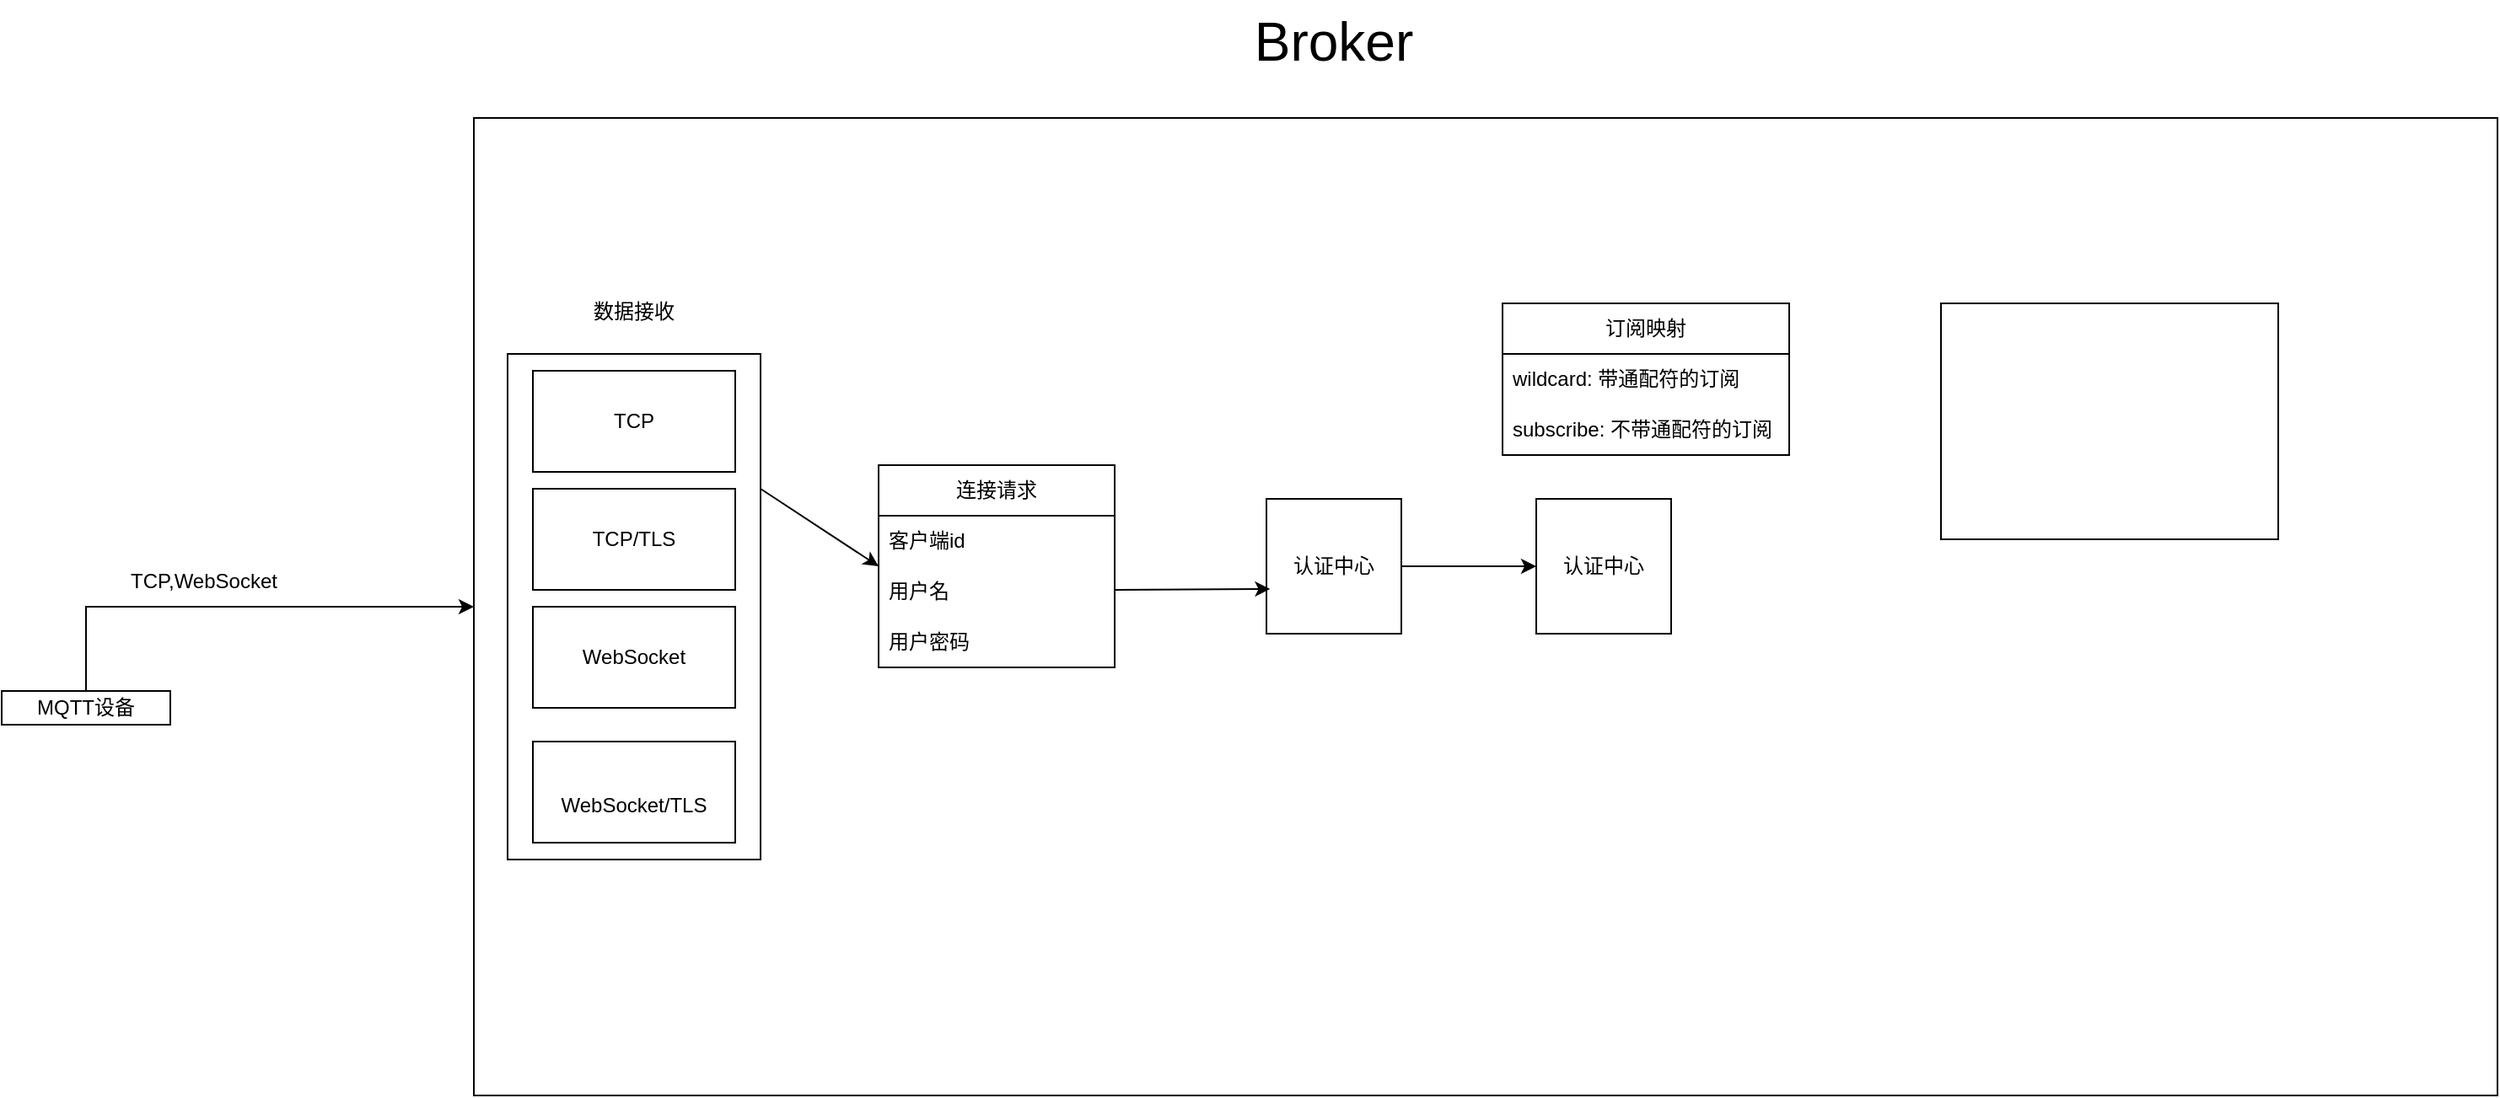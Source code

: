 <mxfile version="23.0.2" type="github">
  <diagram name="第 1 页" id="UdXrYW2Pqg9ORStJ3tc1">
    <mxGraphModel dx="1147" dy="629" grid="1" gridSize="10" guides="1" tooltips="1" connect="1" arrows="1" fold="1" page="1" pageScale="1" pageWidth="827" pageHeight="1169" math="0" shadow="0">
      <root>
        <mxCell id="0" />
        <mxCell id="1" parent="0" />
        <mxCell id="aZfrWmVk_a12c1NfkREl-3" value="" style="rounded=0;whiteSpace=wrap;html=1;" vertex="1" parent="1">
          <mxGeometry x="360" y="140" width="1200" height="580" as="geometry" />
        </mxCell>
        <mxCell id="aZfrWmVk_a12c1NfkREl-2" value="MQTT设备" style="rounded=0;whiteSpace=wrap;html=1;" vertex="1" parent="1">
          <mxGeometry x="80" y="480" width="100" height="20" as="geometry" />
        </mxCell>
        <mxCell id="aZfrWmVk_a12c1NfkREl-4" value="" style="endArrow=classic;html=1;rounded=0;entryX=0;entryY=0.5;entryDx=0;entryDy=0;exitX=0.5;exitY=0;exitDx=0;exitDy=0;" edge="1" parent="1" source="aZfrWmVk_a12c1NfkREl-2" target="aZfrWmVk_a12c1NfkREl-3">
          <mxGeometry width="50" height="50" relative="1" as="geometry">
            <mxPoint x="150" y="260" as="sourcePoint" />
            <mxPoint x="200" y="210" as="targetPoint" />
            <Array as="points">
              <mxPoint x="130" y="430" />
            </Array>
          </mxGeometry>
        </mxCell>
        <mxCell id="aZfrWmVk_a12c1NfkREl-5" value="TCP,WebSocket" style="text;html=1;strokeColor=none;fillColor=none;align=center;verticalAlign=middle;whiteSpace=wrap;rounded=0;" vertex="1" parent="1">
          <mxGeometry x="150" y="400" width="100" height="30" as="geometry" />
        </mxCell>
        <mxCell id="aZfrWmVk_a12c1NfkREl-11" value="" style="rounded=0;whiteSpace=wrap;html=1;movable=1;resizable=1;rotatable=1;deletable=1;editable=1;locked=0;connectable=1;" vertex="1" parent="1">
          <mxGeometry x="380" y="280" width="150" height="300" as="geometry" />
        </mxCell>
        <mxCell id="aZfrWmVk_a12c1NfkREl-9" value="TCP/TLS" style="rounded=0;whiteSpace=wrap;html=1;" vertex="1" parent="1">
          <mxGeometry x="395" y="360" width="120" height="60" as="geometry" />
        </mxCell>
        <mxCell id="aZfrWmVk_a12c1NfkREl-8" value="TCP" style="rounded=0;whiteSpace=wrap;html=1;" vertex="1" parent="1">
          <mxGeometry x="395" y="290" width="120" height="60" as="geometry" />
        </mxCell>
        <mxCell id="aZfrWmVk_a12c1NfkREl-7" value="WebSocket" style="rounded=0;whiteSpace=wrap;html=1;" vertex="1" parent="1">
          <mxGeometry x="395" y="430" width="120" height="60" as="geometry" />
        </mxCell>
        <mxCell id="aZfrWmVk_a12c1NfkREl-10" value="&lt;br style=&quot;border-color: var(--border-color);&quot;&gt;WebSocket/TLS" style="rounded=0;whiteSpace=wrap;html=1;" vertex="1" parent="1">
          <mxGeometry x="395" y="510" width="120" height="60" as="geometry" />
        </mxCell>
        <mxCell id="aZfrWmVk_a12c1NfkREl-12" value="数据接收" style="text;html=1;strokeColor=none;fillColor=none;align=center;verticalAlign=middle;whiteSpace=wrap;rounded=0;" vertex="1" parent="1">
          <mxGeometry x="425" y="240" width="60" height="30" as="geometry" />
        </mxCell>
        <mxCell id="aZfrWmVk_a12c1NfkREl-13" value="&lt;font style=&quot;font-size: 32px;&quot;&gt;Broker&lt;/font&gt;" style="text;html=1;strokeColor=none;fillColor=none;align=center;verticalAlign=middle;whiteSpace=wrap;rounded=0;" vertex="1" parent="1">
          <mxGeometry x="740" y="70" width="260" height="50" as="geometry" />
        </mxCell>
        <mxCell id="aZfrWmVk_a12c1NfkREl-16" value="订阅映射" style="swimlane;fontStyle=0;childLayout=stackLayout;horizontal=1;startSize=30;horizontalStack=0;resizeParent=1;resizeParentMax=0;resizeLast=0;collapsible=1;marginBottom=0;whiteSpace=wrap;html=1;" vertex="1" parent="1">
          <mxGeometry x="970" y="250" width="170" height="90" as="geometry">
            <mxRectangle x="860" y="260" width="90" height="30" as="alternateBounds" />
          </mxGeometry>
        </mxCell>
        <mxCell id="aZfrWmVk_a12c1NfkREl-17" value="wildcard: 带通配符的订阅" style="text;strokeColor=none;fillColor=none;align=left;verticalAlign=middle;spacingLeft=4;spacingRight=4;overflow=hidden;points=[[0,0.5],[1,0.5]];portConstraint=eastwest;rotatable=0;whiteSpace=wrap;html=1;" vertex="1" parent="aZfrWmVk_a12c1NfkREl-16">
          <mxGeometry y="30" width="170" height="30" as="geometry" />
        </mxCell>
        <mxCell id="aZfrWmVk_a12c1NfkREl-18" value="subscribe: 不带通配符的订阅" style="text;strokeColor=none;fillColor=none;align=left;verticalAlign=middle;spacingLeft=4;spacingRight=4;overflow=hidden;points=[[0,0.5],[1,0.5]];portConstraint=eastwest;rotatable=0;whiteSpace=wrap;html=1;" vertex="1" parent="aZfrWmVk_a12c1NfkREl-16">
          <mxGeometry y="60" width="170" height="30" as="geometry" />
        </mxCell>
        <mxCell id="aZfrWmVk_a12c1NfkREl-20" value="连接请求" style="swimlane;fontStyle=0;childLayout=stackLayout;horizontal=1;startSize=30;horizontalStack=0;resizeParent=1;resizeParentMax=0;resizeLast=0;collapsible=1;marginBottom=0;whiteSpace=wrap;html=1;" vertex="1" parent="1">
          <mxGeometry x="600" y="346" width="140" height="120" as="geometry">
            <mxRectangle x="600" y="346" width="90" height="30" as="alternateBounds" />
          </mxGeometry>
        </mxCell>
        <mxCell id="aZfrWmVk_a12c1NfkREl-21" value="客户端id" style="text;strokeColor=none;fillColor=none;align=left;verticalAlign=middle;spacingLeft=4;spacingRight=4;overflow=hidden;points=[[0,0.5],[1,0.5]];portConstraint=eastwest;rotatable=0;whiteSpace=wrap;html=1;" vertex="1" parent="aZfrWmVk_a12c1NfkREl-20">
          <mxGeometry y="30" width="140" height="30" as="geometry" />
        </mxCell>
        <mxCell id="aZfrWmVk_a12c1NfkREl-22" value="用户名" style="text;strokeColor=none;fillColor=none;align=left;verticalAlign=middle;spacingLeft=4;spacingRight=4;overflow=hidden;points=[[0,0.5],[1,0.5]];portConstraint=eastwest;rotatable=0;whiteSpace=wrap;html=1;" vertex="1" parent="aZfrWmVk_a12c1NfkREl-20">
          <mxGeometry y="60" width="140" height="30" as="geometry" />
        </mxCell>
        <mxCell id="aZfrWmVk_a12c1NfkREl-23" value="用户密码" style="text;strokeColor=none;fillColor=none;align=left;verticalAlign=middle;spacingLeft=4;spacingRight=4;overflow=hidden;points=[[0,0.5],[1,0.5]];portConstraint=eastwest;rotatable=0;whiteSpace=wrap;html=1;" vertex="1" parent="aZfrWmVk_a12c1NfkREl-20">
          <mxGeometry y="90" width="140" height="30" as="geometry" />
        </mxCell>
        <mxCell id="aZfrWmVk_a12c1NfkREl-26" value="" style="endArrow=classic;html=1;rounded=0;entryX=0;entryY=0.5;entryDx=0;entryDy=0;" edge="1" parent="1" target="aZfrWmVk_a12c1NfkREl-20">
          <mxGeometry width="50" height="50" relative="1" as="geometry">
            <mxPoint x="530" y="360" as="sourcePoint" />
            <mxPoint x="580" y="310" as="targetPoint" />
          </mxGeometry>
        </mxCell>
        <mxCell id="aZfrWmVk_a12c1NfkREl-31" value="" style="edgeStyle=orthogonalEdgeStyle;rounded=0;orthogonalLoop=1;jettySize=auto;html=1;" edge="1" parent="1" source="aZfrWmVk_a12c1NfkREl-28" target="aZfrWmVk_a12c1NfkREl-30">
          <mxGeometry relative="1" as="geometry" />
        </mxCell>
        <mxCell id="aZfrWmVk_a12c1NfkREl-28" value="认证中心" style="whiteSpace=wrap;html=1;aspect=fixed;" vertex="1" parent="1">
          <mxGeometry x="830" y="366" width="80" height="80" as="geometry" />
        </mxCell>
        <mxCell id="aZfrWmVk_a12c1NfkREl-29" value="" style="endArrow=classic;html=1;rounded=0;entryX=0.028;entryY=0.668;entryDx=0;entryDy=0;entryPerimeter=0;" edge="1" parent="1" target="aZfrWmVk_a12c1NfkREl-28">
          <mxGeometry width="50" height="50" relative="1" as="geometry">
            <mxPoint x="740" y="420" as="sourcePoint" />
            <mxPoint x="790" y="370" as="targetPoint" />
          </mxGeometry>
        </mxCell>
        <mxCell id="aZfrWmVk_a12c1NfkREl-30" value="认证中心" style="whiteSpace=wrap;html=1;aspect=fixed;" vertex="1" parent="1">
          <mxGeometry x="990" y="366" width="80" height="80" as="geometry" />
        </mxCell>
        <mxCell id="aZfrWmVk_a12c1NfkREl-32" value="" style="rounded=0;whiteSpace=wrap;html=1;" vertex="1" parent="1">
          <mxGeometry x="1230" y="250" width="200" height="140" as="geometry" />
        </mxCell>
      </root>
    </mxGraphModel>
  </diagram>
</mxfile>
